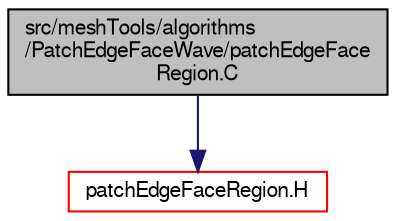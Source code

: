 digraph "src/meshTools/algorithms/PatchEdgeFaceWave/patchEdgeFaceRegion.C"
{
  bgcolor="transparent";
  edge [fontname="FreeSans",fontsize="10",labelfontname="FreeSans",labelfontsize="10"];
  node [fontname="FreeSans",fontsize="10",shape=record];
  Node0 [label="src/meshTools/algorithms\l/PatchEdgeFaceWave/patchEdgeFace\lRegion.C",height=0.2,width=0.4,color="black", fillcolor="grey75", style="filled", fontcolor="black"];
  Node0 -> Node1 [color="midnightblue",fontsize="10",style="solid",fontname="FreeSans"];
  Node1 [label="patchEdgeFaceRegion.H",height=0.2,width=0.4,color="red",URL="$a07190.html"];
}
